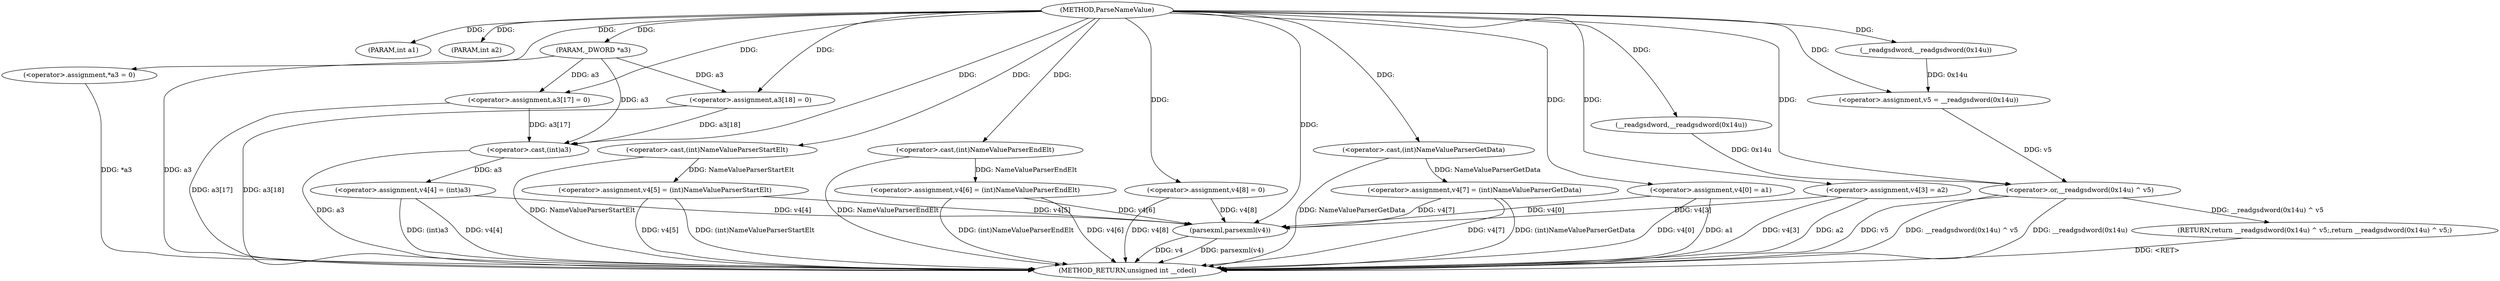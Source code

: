 digraph ParseNameValue {  
"1000103" [label = "(METHOD,ParseNameValue)" ]
"1000178" [label = "(METHOD_RETURN,unsigned int __cdecl)" ]
"1000104" [label = "(PARAM,int a1)" ]
"1000105" [label = "(PARAM,int a2)" ]
"1000106" [label = "(PARAM,_DWORD *a3)" ]
"1000110" [label = "(<operator>.assignment,v5 = __readgsdword(0x14u))" ]
"1000112" [label = "(__readgsdword,__readgsdword(0x14u))" ]
"1000114" [label = "(<operator>.assignment,v4[8] = 0)" ]
"1000119" [label = "(<operator>.assignment,*a3 = 0)" ]
"1000123" [label = "(<operator>.assignment,a3[17] = 0)" ]
"1000128" [label = "(<operator>.assignment,a3[18] = 0)" ]
"1000133" [label = "(<operator>.assignment,v4[4] = (int)a3)" ]
"1000137" [label = "(<operator>.cast,(int)a3)" ]
"1000140" [label = "(<operator>.assignment,v4[5] = (int)NameValueParserStartElt)" ]
"1000144" [label = "(<operator>.cast,(int)NameValueParserStartElt)" ]
"1000147" [label = "(<operator>.assignment,v4[6] = (int)NameValueParserEndElt)" ]
"1000151" [label = "(<operator>.cast,(int)NameValueParserEndElt)" ]
"1000154" [label = "(<operator>.assignment,v4[7] = (int)NameValueParserGetData)" ]
"1000158" [label = "(<operator>.cast,(int)NameValueParserGetData)" ]
"1000161" [label = "(<operator>.assignment,v4[0] = a1)" ]
"1000166" [label = "(<operator>.assignment,v4[3] = a2)" ]
"1000171" [label = "(parsexml,parsexml(v4))" ]
"1000173" [label = "(RETURN,return __readgsdword(0x14u) ^ v5;,return __readgsdword(0x14u) ^ v5;)" ]
"1000174" [label = "(<operator>.or,__readgsdword(0x14u) ^ v5)" ]
"1000175" [label = "(__readgsdword,__readgsdword(0x14u))" ]
  "1000166" -> "1000178"  [ label = "DDG: v4[3]"] 
  "1000166" -> "1000178"  [ label = "DDG: a2"] 
  "1000171" -> "1000178"  [ label = "DDG: parsexml(v4)"] 
  "1000140" -> "1000178"  [ label = "DDG: v4[5]"] 
  "1000174" -> "1000178"  [ label = "DDG: v5"] 
  "1000128" -> "1000178"  [ label = "DDG: a3[18]"] 
  "1000158" -> "1000178"  [ label = "DDG: NameValueParserGetData"] 
  "1000140" -> "1000178"  [ label = "DDG: (int)NameValueParserStartElt"] 
  "1000119" -> "1000178"  [ label = "DDG: *a3"] 
  "1000137" -> "1000178"  [ label = "DDG: a3"] 
  "1000174" -> "1000178"  [ label = "DDG: __readgsdword(0x14u) ^ v5"] 
  "1000123" -> "1000178"  [ label = "DDG: a3[17]"] 
  "1000133" -> "1000178"  [ label = "DDG: (int)a3"] 
  "1000133" -> "1000178"  [ label = "DDG: v4[4]"] 
  "1000151" -> "1000178"  [ label = "DDG: NameValueParserEndElt"] 
  "1000147" -> "1000178"  [ label = "DDG: v4[6]"] 
  "1000154" -> "1000178"  [ label = "DDG: v4[7]"] 
  "1000154" -> "1000178"  [ label = "DDG: (int)NameValueParserGetData"] 
  "1000114" -> "1000178"  [ label = "DDG: v4[8]"] 
  "1000174" -> "1000178"  [ label = "DDG: __readgsdword(0x14u)"] 
  "1000171" -> "1000178"  [ label = "DDG: v4"] 
  "1000144" -> "1000178"  [ label = "DDG: NameValueParserStartElt"] 
  "1000161" -> "1000178"  [ label = "DDG: a1"] 
  "1000161" -> "1000178"  [ label = "DDG: v4[0]"] 
  "1000147" -> "1000178"  [ label = "DDG: (int)NameValueParserEndElt"] 
  "1000106" -> "1000178"  [ label = "DDG: a3"] 
  "1000173" -> "1000178"  [ label = "DDG: <RET>"] 
  "1000103" -> "1000104"  [ label = "DDG: "] 
  "1000103" -> "1000105"  [ label = "DDG: "] 
  "1000103" -> "1000106"  [ label = "DDG: "] 
  "1000112" -> "1000110"  [ label = "DDG: 0x14u"] 
  "1000103" -> "1000110"  [ label = "DDG: "] 
  "1000103" -> "1000112"  [ label = "DDG: "] 
  "1000103" -> "1000114"  [ label = "DDG: "] 
  "1000103" -> "1000119"  [ label = "DDG: "] 
  "1000103" -> "1000123"  [ label = "DDG: "] 
  "1000106" -> "1000123"  [ label = "DDG: a3"] 
  "1000103" -> "1000128"  [ label = "DDG: "] 
  "1000106" -> "1000128"  [ label = "DDG: a3"] 
  "1000137" -> "1000133"  [ label = "DDG: a3"] 
  "1000123" -> "1000137"  [ label = "DDG: a3[17]"] 
  "1000128" -> "1000137"  [ label = "DDG: a3[18]"] 
  "1000106" -> "1000137"  [ label = "DDG: a3"] 
  "1000103" -> "1000137"  [ label = "DDG: "] 
  "1000144" -> "1000140"  [ label = "DDG: NameValueParserStartElt"] 
  "1000103" -> "1000144"  [ label = "DDG: "] 
  "1000151" -> "1000147"  [ label = "DDG: NameValueParserEndElt"] 
  "1000103" -> "1000151"  [ label = "DDG: "] 
  "1000158" -> "1000154"  [ label = "DDG: NameValueParserGetData"] 
  "1000103" -> "1000158"  [ label = "DDG: "] 
  "1000103" -> "1000161"  [ label = "DDG: "] 
  "1000103" -> "1000166"  [ label = "DDG: "] 
  "1000166" -> "1000171"  [ label = "DDG: v4[3]"] 
  "1000133" -> "1000171"  [ label = "DDG: v4[4]"] 
  "1000114" -> "1000171"  [ label = "DDG: v4[8]"] 
  "1000140" -> "1000171"  [ label = "DDG: v4[5]"] 
  "1000161" -> "1000171"  [ label = "DDG: v4[0]"] 
  "1000147" -> "1000171"  [ label = "DDG: v4[6]"] 
  "1000154" -> "1000171"  [ label = "DDG: v4[7]"] 
  "1000103" -> "1000171"  [ label = "DDG: "] 
  "1000174" -> "1000173"  [ label = "DDG: __readgsdword(0x14u) ^ v5"] 
  "1000175" -> "1000174"  [ label = "DDG: 0x14u"] 
  "1000103" -> "1000175"  [ label = "DDG: "] 
  "1000110" -> "1000174"  [ label = "DDG: v5"] 
  "1000103" -> "1000174"  [ label = "DDG: "] 
}
